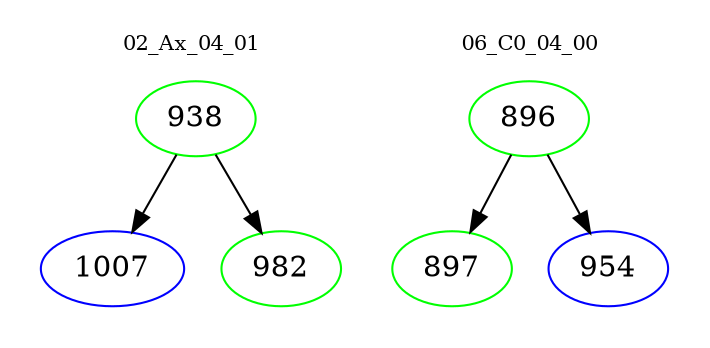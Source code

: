digraph{
subgraph cluster_0 {
color = white
label = "02_Ax_04_01";
fontsize=10;
T0_938 [label="938", color="green"]
T0_938 -> T0_1007 [color="black"]
T0_1007 [label="1007", color="blue"]
T0_938 -> T0_982 [color="black"]
T0_982 [label="982", color="green"]
}
subgraph cluster_1 {
color = white
label = "06_C0_04_00";
fontsize=10;
T1_896 [label="896", color="green"]
T1_896 -> T1_897 [color="black"]
T1_897 [label="897", color="green"]
T1_896 -> T1_954 [color="black"]
T1_954 [label="954", color="blue"]
}
}
